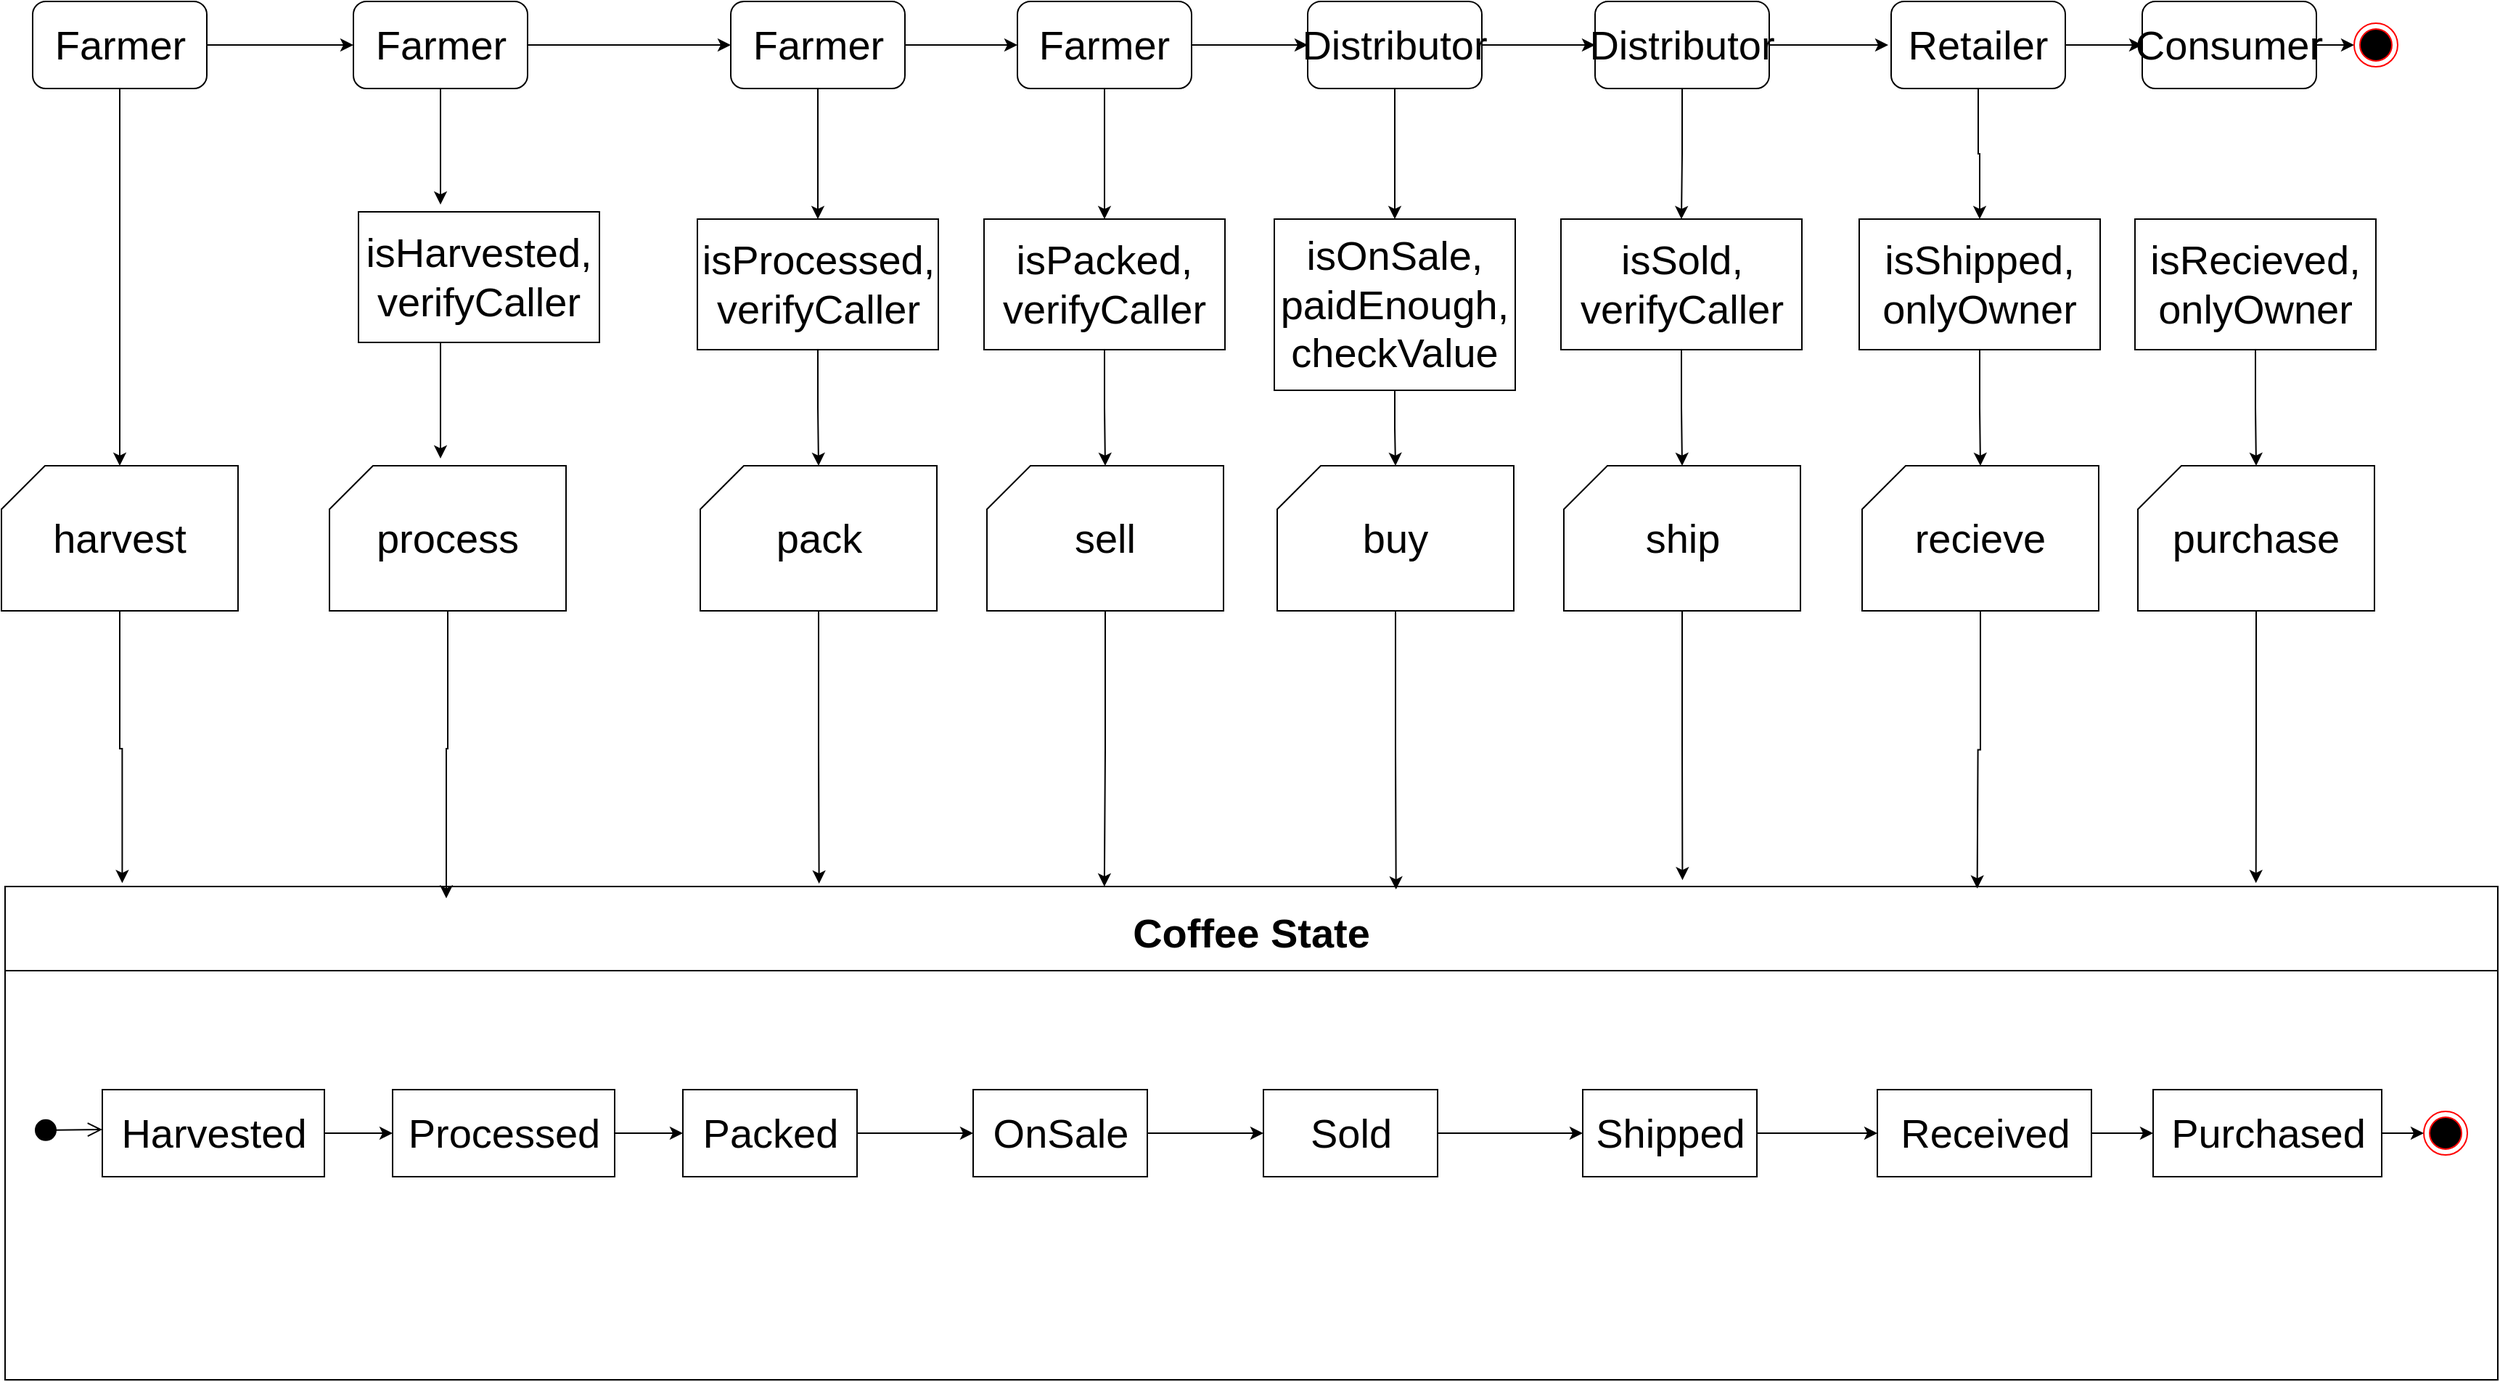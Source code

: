 <mxfile version="12.5.6" type="github">
  <diagram id="YVPXlS9-_-ItTWUG5ABd" name="Page-1">
    <mxGraphModel dx="3457" dy="1457" grid="1" gridSize="10" guides="1" tooltips="1" connect="1" arrows="1" fold="1" page="1" pageScale="1" pageWidth="850" pageHeight="1100" math="0" shadow="0">
      <root>
        <mxCell id="0"/>
        <mxCell id="1" parent="0"/>
        <mxCell id="G6NcszaFxuf0PtNc5N1b-22" value="Coffee State" style="swimlane;fontSize=28;startSize=58;" parent="1" vertex="1">
          <mxGeometry x="-777.5" y="682" width="1717.5" height="340" as="geometry"/>
        </mxCell>
        <mxCell id="G6NcszaFxuf0PtNc5N1b-25" value="" style="edgeStyle=orthogonalEdgeStyle;rounded=0;orthogonalLoop=1;jettySize=auto;html=1;fontSize=28;" parent="G6NcszaFxuf0PtNc5N1b-22" source="G6NcszaFxuf0PtNc5N1b-23" target="G6NcszaFxuf0PtNc5N1b-24" edge="1">
          <mxGeometry relative="1" as="geometry"/>
        </mxCell>
        <mxCell id="G6NcszaFxuf0PtNc5N1b-23" value="Harvested" style="rounded=0;whiteSpace=wrap;html=1;fontSize=28;" parent="G6NcszaFxuf0PtNc5N1b-22" vertex="1">
          <mxGeometry x="67" y="140" width="153" height="60" as="geometry"/>
        </mxCell>
        <mxCell id="G6NcszaFxuf0PtNc5N1b-27" value="" style="edgeStyle=orthogonalEdgeStyle;rounded=0;orthogonalLoop=1;jettySize=auto;html=1;fontSize=28;" parent="G6NcszaFxuf0PtNc5N1b-22" source="G6NcszaFxuf0PtNc5N1b-24" target="G6NcszaFxuf0PtNc5N1b-26" edge="1">
          <mxGeometry relative="1" as="geometry"/>
        </mxCell>
        <mxCell id="G6NcszaFxuf0PtNc5N1b-24" value="Processed" style="rounded=0;whiteSpace=wrap;html=1;fontSize=28;" parent="G6NcszaFxuf0PtNc5N1b-22" vertex="1">
          <mxGeometry x="267" y="140" width="153" height="60" as="geometry"/>
        </mxCell>
        <mxCell id="G6NcszaFxuf0PtNc5N1b-29" value="" style="edgeStyle=orthogonalEdgeStyle;rounded=0;orthogonalLoop=1;jettySize=auto;html=1;fontSize=28;" parent="G6NcszaFxuf0PtNc5N1b-22" source="G6NcszaFxuf0PtNc5N1b-26" target="G6NcszaFxuf0PtNc5N1b-28" edge="1">
          <mxGeometry relative="1" as="geometry"/>
        </mxCell>
        <mxCell id="G6NcszaFxuf0PtNc5N1b-26" value="Packed" style="rounded=0;whiteSpace=wrap;html=1;fontSize=28;" parent="G6NcszaFxuf0PtNc5N1b-22" vertex="1">
          <mxGeometry x="467" y="140" width="120" height="60" as="geometry"/>
        </mxCell>
        <mxCell id="G6NcszaFxuf0PtNc5N1b-31" value="" style="edgeStyle=orthogonalEdgeStyle;rounded=0;orthogonalLoop=1;jettySize=auto;html=1;fontSize=28;" parent="G6NcszaFxuf0PtNc5N1b-22" source="G6NcszaFxuf0PtNc5N1b-28" target="G6NcszaFxuf0PtNc5N1b-30" edge="1">
          <mxGeometry relative="1" as="geometry"/>
        </mxCell>
        <mxCell id="G6NcszaFxuf0PtNc5N1b-28" value="OnSale" style="rounded=0;whiteSpace=wrap;html=1;fontSize=28;" parent="G6NcszaFxuf0PtNc5N1b-22" vertex="1">
          <mxGeometry x="667" y="140" width="120" height="60" as="geometry"/>
        </mxCell>
        <mxCell id="G6NcszaFxuf0PtNc5N1b-33" value="" style="edgeStyle=orthogonalEdgeStyle;rounded=0;orthogonalLoop=1;jettySize=auto;html=1;fontSize=28;" parent="G6NcszaFxuf0PtNc5N1b-22" source="G6NcszaFxuf0PtNc5N1b-30" target="G6NcszaFxuf0PtNc5N1b-32" edge="1">
          <mxGeometry relative="1" as="geometry"/>
        </mxCell>
        <mxCell id="G6NcszaFxuf0PtNc5N1b-30" value="Sold" style="rounded=0;whiteSpace=wrap;html=1;fontSize=28;" parent="G6NcszaFxuf0PtNc5N1b-22" vertex="1">
          <mxGeometry x="867" y="140" width="120" height="60" as="geometry"/>
        </mxCell>
        <mxCell id="G6NcszaFxuf0PtNc5N1b-35" value="" style="edgeStyle=orthogonalEdgeStyle;rounded=0;orthogonalLoop=1;jettySize=auto;html=1;fontSize=28;entryX=0;entryY=0.5;entryDx=0;entryDy=0;" parent="G6NcszaFxuf0PtNc5N1b-22" source="G6NcszaFxuf0PtNc5N1b-32" target="G6NcszaFxuf0PtNc5N1b-36" edge="1">
          <mxGeometry relative="1" as="geometry">
            <mxPoint x="1287.0" y="170" as="targetPoint"/>
          </mxGeometry>
        </mxCell>
        <mxCell id="G6NcszaFxuf0PtNc5N1b-32" value="Shipped" style="rounded=0;whiteSpace=wrap;html=1;fontSize=28;" parent="G6NcszaFxuf0PtNc5N1b-22" vertex="1">
          <mxGeometry x="1087" y="140" width="120" height="60" as="geometry"/>
        </mxCell>
        <mxCell id="G6NcszaFxuf0PtNc5N1b-118" value="" style="edgeStyle=orthogonalEdgeStyle;rounded=0;orthogonalLoop=1;jettySize=auto;html=1;fontSize=28;" parent="G6NcszaFxuf0PtNc5N1b-22" source="G6NcszaFxuf0PtNc5N1b-36" target="G6NcszaFxuf0PtNc5N1b-117" edge="1">
          <mxGeometry relative="1" as="geometry"/>
        </mxCell>
        <mxCell id="G6NcszaFxuf0PtNc5N1b-36" value="Received" style="rounded=0;whiteSpace=wrap;html=1;fontSize=28;" parent="G6NcszaFxuf0PtNc5N1b-22" vertex="1">
          <mxGeometry x="1290" y="140" width="147.5" height="60" as="geometry"/>
        </mxCell>
        <mxCell id="G6NcszaFxuf0PtNc5N1b-117" value="Purchased" style="rounded=0;whiteSpace=wrap;html=1;fontSize=28;" parent="G6NcszaFxuf0PtNc5N1b-22" vertex="1">
          <mxGeometry x="1480" y="140" width="157.5" height="60" as="geometry"/>
        </mxCell>
        <mxCell id="G6NcszaFxuf0PtNc5N1b-114" value="" style="html=1;verticalAlign=bottom;startArrow=circle;startFill=1;endArrow=open;startSize=6;endSize=8;fontSize=28;" parent="G6NcszaFxuf0PtNc5N1b-22" edge="1">
          <mxGeometry x="-0.25" y="200" width="80" relative="1" as="geometry">
            <mxPoint x="20" y="168" as="sourcePoint"/>
            <mxPoint x="67" y="167.5" as="targetPoint"/>
            <mxPoint as="offset"/>
          </mxGeometry>
        </mxCell>
        <mxCell id="G6NcszaFxuf0PtNc5N1b-42" value="" style="edgeStyle=orthogonalEdgeStyle;rounded=0;orthogonalLoop=1;jettySize=auto;html=1;fontSize=28;" parent="1" source="G6NcszaFxuf0PtNc5N1b-38" target="G6NcszaFxuf0PtNc5N1b-41" edge="1">
          <mxGeometry relative="1" as="geometry"/>
        </mxCell>
        <mxCell id="G6NcszaFxuf0PtNc5N1b-64" value="" style="edgeStyle=orthogonalEdgeStyle;rounded=0;orthogonalLoop=1;jettySize=auto;html=1;fontSize=28;entryX=0.5;entryY=0;entryDx=0;entryDy=0;entryPerimeter=0;" parent="1" source="G6NcszaFxuf0PtNc5N1b-38" edge="1" target="G6NcszaFxuf0PtNc5N1b-73">
          <mxGeometry relative="1" as="geometry">
            <mxPoint x="-698.5" y="212" as="targetPoint"/>
          </mxGeometry>
        </mxCell>
        <mxCell id="G6NcszaFxuf0PtNc5N1b-38" value="Farmer" style="rounded=1;whiteSpace=wrap;html=1;fontSize=28;" parent="1" vertex="1">
          <mxGeometry x="-758.5" y="72" width="120" height="60" as="geometry"/>
        </mxCell>
        <mxCell id="G6NcszaFxuf0PtNc5N1b-44" value="" style="edgeStyle=orthogonalEdgeStyle;rounded=0;orthogonalLoop=1;jettySize=auto;html=1;fontSize=28;" parent="1" source="G6NcszaFxuf0PtNc5N1b-41" target="G6NcszaFxuf0PtNc5N1b-43" edge="1">
          <mxGeometry relative="1" as="geometry"/>
        </mxCell>
        <mxCell id="G6NcszaFxuf0PtNc5N1b-69" value="" style="edgeStyle=orthogonalEdgeStyle;rounded=0;orthogonalLoop=1;jettySize=auto;html=1;fontSize=28;" parent="1" source="G6NcszaFxuf0PtNc5N1b-41" edge="1">
          <mxGeometry relative="1" as="geometry">
            <mxPoint x="-477.5" y="212" as="targetPoint"/>
          </mxGeometry>
        </mxCell>
        <mxCell id="G6NcszaFxuf0PtNc5N1b-41" value="Farmer" style="rounded=1;whiteSpace=wrap;html=1;fontSize=28;" parent="1" vertex="1">
          <mxGeometry x="-537.5" y="72" width="120" height="60" as="geometry"/>
        </mxCell>
        <mxCell id="G6NcszaFxuf0PtNc5N1b-46" value="" style="edgeStyle=orthogonalEdgeStyle;rounded=0;orthogonalLoop=1;jettySize=auto;html=1;fontSize=28;" parent="1" source="G6NcszaFxuf0PtNc5N1b-43" target="G6NcszaFxuf0PtNc5N1b-45" edge="1">
          <mxGeometry relative="1" as="geometry"/>
        </mxCell>
        <mxCell id="G6NcszaFxuf0PtNc5N1b-92" style="edgeStyle=orthogonalEdgeStyle;rounded=0;orthogonalLoop=1;jettySize=auto;html=1;exitX=0.5;exitY=1;exitDx=0;exitDy=0;entryX=0.5;entryY=0;entryDx=0;entryDy=0;fontSize=28;" parent="1" source="G6NcszaFxuf0PtNc5N1b-43" target="G6NcszaFxuf0PtNc5N1b-80" edge="1">
          <mxGeometry relative="1" as="geometry"/>
        </mxCell>
        <mxCell id="G6NcszaFxuf0PtNc5N1b-43" value="Farmer" style="rounded=1;whiteSpace=wrap;html=1;fontSize=28;" parent="1" vertex="1">
          <mxGeometry x="-277.5" y="72" width="120" height="60" as="geometry"/>
        </mxCell>
        <mxCell id="G6NcszaFxuf0PtNc5N1b-49" value="" style="edgeStyle=orthogonalEdgeStyle;rounded=0;orthogonalLoop=1;jettySize=auto;html=1;fontSize=28;" parent="1" source="G6NcszaFxuf0PtNc5N1b-45" target="G6NcszaFxuf0PtNc5N1b-48" edge="1">
          <mxGeometry relative="1" as="geometry"/>
        </mxCell>
        <mxCell id="G6NcszaFxuf0PtNc5N1b-95" style="edgeStyle=orthogonalEdgeStyle;rounded=0;orthogonalLoop=1;jettySize=auto;html=1;exitX=0.5;exitY=1;exitDx=0;exitDy=0;entryX=0.5;entryY=0;entryDx=0;entryDy=0;fontSize=28;" parent="1" source="G6NcszaFxuf0PtNc5N1b-45" target="G6NcszaFxuf0PtNc5N1b-82" edge="1">
          <mxGeometry relative="1" as="geometry"/>
        </mxCell>
        <mxCell id="G6NcszaFxuf0PtNc5N1b-45" value="Farmer" style="rounded=1;whiteSpace=wrap;html=1;fontSize=28;" parent="1" vertex="1">
          <mxGeometry x="-80" y="72" width="120" height="60" as="geometry"/>
        </mxCell>
        <mxCell id="G6NcszaFxuf0PtNc5N1b-51" value="" style="edgeStyle=orthogonalEdgeStyle;rounded=0;orthogonalLoop=1;jettySize=auto;html=1;fontSize=28;" parent="1" source="G6NcszaFxuf0PtNc5N1b-48" target="G6NcszaFxuf0PtNc5N1b-50" edge="1">
          <mxGeometry relative="1" as="geometry"/>
        </mxCell>
        <mxCell id="G6NcszaFxuf0PtNc5N1b-98" style="edgeStyle=orthogonalEdgeStyle;rounded=0;orthogonalLoop=1;jettySize=auto;html=1;exitX=0.5;exitY=1;exitDx=0;exitDy=0;entryX=0.5;entryY=0;entryDx=0;entryDy=0;fontSize=28;" parent="1" source="G6NcszaFxuf0PtNc5N1b-48" target="G6NcszaFxuf0PtNc5N1b-84" edge="1">
          <mxGeometry relative="1" as="geometry"/>
        </mxCell>
        <mxCell id="G6NcszaFxuf0PtNc5N1b-48" value="Distributor" style="rounded=1;whiteSpace=wrap;html=1;fontSize=28;" parent="1" vertex="1">
          <mxGeometry x="120" y="72" width="120" height="60" as="geometry"/>
        </mxCell>
        <mxCell id="G6NcszaFxuf0PtNc5N1b-53" value="" style="edgeStyle=orthogonalEdgeStyle;rounded=0;orthogonalLoop=1;jettySize=auto;html=1;fontSize=28;" parent="1" source="G6NcszaFxuf0PtNc5N1b-50" edge="1">
          <mxGeometry relative="1" as="geometry">
            <mxPoint x="520" y="102" as="targetPoint"/>
          </mxGeometry>
        </mxCell>
        <mxCell id="G6NcszaFxuf0PtNc5N1b-101" style="edgeStyle=orthogonalEdgeStyle;rounded=0;orthogonalLoop=1;jettySize=auto;html=1;exitX=0.5;exitY=1;exitDx=0;exitDy=0;entryX=0.5;entryY=0;entryDx=0;entryDy=0;fontSize=28;" parent="1" source="G6NcszaFxuf0PtNc5N1b-50" target="G6NcszaFxuf0PtNc5N1b-86" edge="1">
          <mxGeometry relative="1" as="geometry"/>
        </mxCell>
        <mxCell id="G6NcszaFxuf0PtNc5N1b-50" value="Distributor" style="rounded=1;whiteSpace=wrap;html=1;fontSize=28;" parent="1" vertex="1">
          <mxGeometry x="318" y="72" width="120" height="60" as="geometry"/>
        </mxCell>
        <mxCell id="G6NcszaFxuf0PtNc5N1b-107" style="edgeStyle=orthogonalEdgeStyle;rounded=0;orthogonalLoop=1;jettySize=auto;html=1;exitX=0.5;exitY=1;exitDx=0;exitDy=0;entryX=0.5;entryY=0;entryDx=0;entryDy=0;fontSize=28;" parent="1" source="G6NcszaFxuf0PtNc5N1b-54" target="G6NcszaFxuf0PtNc5N1b-90" edge="1">
          <mxGeometry relative="1" as="geometry"/>
        </mxCell>
        <mxCell id="G6NcszaFxuf0PtNc5N1b-150" value="" style="edgeStyle=orthogonalEdgeStyle;rounded=0;orthogonalLoop=1;jettySize=auto;html=1;fontSize=28;" parent="1" source="G6NcszaFxuf0PtNc5N1b-54" target="G6NcszaFxuf0PtNc5N1b-149" edge="1">
          <mxGeometry relative="1" as="geometry"/>
        </mxCell>
        <mxCell id="G6NcszaFxuf0PtNc5N1b-54" value="Retailer" style="rounded=1;whiteSpace=wrap;html=1;fontSize=28;" parent="1" vertex="1">
          <mxGeometry x="522" y="72" width="120" height="60" as="geometry"/>
        </mxCell>
        <mxCell id="G6NcszaFxuf0PtNc5N1b-158" style="edgeStyle=orthogonalEdgeStyle;rounded=0;orthogonalLoop=1;jettySize=auto;html=1;exitX=1;exitY=0.5;exitDx=0;exitDy=0;entryX=0;entryY=0.5;entryDx=0;entryDy=0;fontSize=28;" parent="1" source="G6NcszaFxuf0PtNc5N1b-149" target="G6NcszaFxuf0PtNc5N1b-110" edge="1">
          <mxGeometry relative="1" as="geometry"/>
        </mxCell>
        <mxCell id="G6NcszaFxuf0PtNc5N1b-149" value="Consumer" style="rounded=1;whiteSpace=wrap;html=1;fontSize=28;" parent="1" vertex="1">
          <mxGeometry x="695" y="72" width="120" height="60" as="geometry"/>
        </mxCell>
        <mxCell id="G6NcszaFxuf0PtNc5N1b-66" value="" style="edgeStyle=orthogonalEdgeStyle;rounded=0;orthogonalLoop=1;jettySize=auto;html=1;fontSize=28;entryX=0.047;entryY=-0.007;entryDx=0;entryDy=0;entryPerimeter=0;" parent="1" source="G6NcszaFxuf0PtNc5N1b-73" target="G6NcszaFxuf0PtNc5N1b-22" edge="1">
          <mxGeometry relative="1" as="geometry">
            <mxPoint x="-617.5" y="362" as="targetPoint"/>
          </mxGeometry>
        </mxCell>
        <mxCell id="G6NcszaFxuf0PtNc5N1b-71" value="" style="edgeStyle=orthogonalEdgeStyle;rounded=0;orthogonalLoop=1;jettySize=auto;html=1;fontSize=28;" parent="1" edge="1">
          <mxGeometry relative="1" as="geometry">
            <mxPoint x="-477.5" y="307" as="sourcePoint"/>
            <mxPoint x="-477.5" y="387" as="targetPoint"/>
          </mxGeometry>
        </mxCell>
        <mxCell id="G6NcszaFxuf0PtNc5N1b-67" value="isHarvested, verifyCaller" style="rounded=0;whiteSpace=wrap;html=1;fontSize=28;" parent="1" vertex="1">
          <mxGeometry x="-534" y="217" width="166" height="90" as="geometry"/>
        </mxCell>
        <mxCell id="HCurgZhCQCyldbJG9k1g-1" style="edgeStyle=orthogonalEdgeStyle;rounded=0;orthogonalLoop=1;jettySize=auto;html=1;exitX=0.5;exitY=1;exitDx=0;exitDy=0;exitPerimeter=0;entryX=0.177;entryY=0.024;entryDx=0;entryDy=0;entryPerimeter=0;" edge="1" parent="1" source="G6NcszaFxuf0PtNc5N1b-72" target="G6NcszaFxuf0PtNc5N1b-22">
          <mxGeometry relative="1" as="geometry"/>
        </mxCell>
        <mxCell id="G6NcszaFxuf0PtNc5N1b-72" value="process" style="shape=card;whiteSpace=wrap;html=1;fontSize=28;" parent="1" vertex="1">
          <mxGeometry x="-554" y="392" width="163" height="100" as="geometry"/>
        </mxCell>
        <mxCell id="G6NcszaFxuf0PtNc5N1b-73" value="harvest" style="shape=card;whiteSpace=wrap;html=1;fontSize=28;" parent="1" vertex="1">
          <mxGeometry x="-780" y="392" width="163" height="100" as="geometry"/>
        </mxCell>
        <mxCell id="G6NcszaFxuf0PtNc5N1b-93" style="edgeStyle=orthogonalEdgeStyle;rounded=0;orthogonalLoop=1;jettySize=auto;html=1;exitX=0.5;exitY=1;exitDx=0;exitDy=0;entryX=0.5;entryY=0;entryDx=0;entryDy=0;entryPerimeter=0;fontSize=28;" parent="1" source="G6NcszaFxuf0PtNc5N1b-80" target="G6NcszaFxuf0PtNc5N1b-81" edge="1">
          <mxGeometry relative="1" as="geometry"/>
        </mxCell>
        <mxCell id="G6NcszaFxuf0PtNc5N1b-80" value="isProcessed, verifyCaller" style="rounded=0;whiteSpace=wrap;html=1;fontSize=28;" parent="1" vertex="1">
          <mxGeometry x="-300.5" y="222" width="166" height="90" as="geometry"/>
        </mxCell>
        <mxCell id="G6NcszaFxuf0PtNc5N1b-159" style="edgeStyle=orthogonalEdgeStyle;rounded=0;orthogonalLoop=1;jettySize=auto;html=1;exitX=0.5;exitY=1;exitDx=0;exitDy=0;exitPerimeter=0;fontSize=28;" parent="1" source="G6NcszaFxuf0PtNc5N1b-81" edge="1">
          <mxGeometry relative="1" as="geometry">
            <mxPoint x="-216.667" y="680" as="targetPoint"/>
          </mxGeometry>
        </mxCell>
        <mxCell id="G6NcszaFxuf0PtNc5N1b-81" value="pack" style="shape=card;whiteSpace=wrap;html=1;fontSize=28;" parent="1" vertex="1">
          <mxGeometry x="-298.5" y="392" width="163" height="100" as="geometry"/>
        </mxCell>
        <mxCell id="G6NcszaFxuf0PtNc5N1b-96" style="edgeStyle=orthogonalEdgeStyle;rounded=0;orthogonalLoop=1;jettySize=auto;html=1;exitX=0.5;exitY=1;exitDx=0;exitDy=0;entryX=0.5;entryY=0;entryDx=0;entryDy=0;entryPerimeter=0;fontSize=28;" parent="1" source="G6NcszaFxuf0PtNc5N1b-82" target="G6NcszaFxuf0PtNc5N1b-83" edge="1">
          <mxGeometry relative="1" as="geometry"/>
        </mxCell>
        <mxCell id="G6NcszaFxuf0PtNc5N1b-82" value="&lt;span style=&quot;white-space: normal&quot;&gt;isPacked, verifyCaller&lt;/span&gt;" style="rounded=0;whiteSpace=wrap;html=1;fontSize=28;" parent="1" vertex="1">
          <mxGeometry x="-103" y="222" width="166" height="90" as="geometry"/>
        </mxCell>
        <mxCell id="G6NcszaFxuf0PtNc5N1b-140" style="edgeStyle=orthogonalEdgeStyle;rounded=0;orthogonalLoop=1;jettySize=auto;html=1;exitX=0.5;exitY=1;exitDx=0;exitDy=0;exitPerimeter=0;entryX=0.441;entryY=0;entryDx=0;entryDy=0;fontSize=28;entryPerimeter=0;" parent="1" source="G6NcszaFxuf0PtNc5N1b-83" target="G6NcszaFxuf0PtNc5N1b-22" edge="1">
          <mxGeometry relative="1" as="geometry"/>
        </mxCell>
        <mxCell id="G6NcszaFxuf0PtNc5N1b-83" value="sell" style="shape=card;whiteSpace=wrap;html=1;fontSize=28;" parent="1" vertex="1">
          <mxGeometry x="-101" y="392" width="163" height="100" as="geometry"/>
        </mxCell>
        <mxCell id="G6NcszaFxuf0PtNc5N1b-99" style="edgeStyle=orthogonalEdgeStyle;rounded=0;orthogonalLoop=1;jettySize=auto;html=1;exitX=0.5;exitY=1;exitDx=0;exitDy=0;entryX=0.5;entryY=0;entryDx=0;entryDy=0;entryPerimeter=0;fontSize=28;" parent="1" source="G6NcszaFxuf0PtNc5N1b-84" target="G6NcszaFxuf0PtNc5N1b-85" edge="1">
          <mxGeometry relative="1" as="geometry"/>
        </mxCell>
        <mxCell id="G6NcszaFxuf0PtNc5N1b-84" value="isOnSale, paidEnough, checkValue" style="rounded=0;whiteSpace=wrap;html=1;fontSize=28;" parent="1" vertex="1">
          <mxGeometry x="97" y="222" width="166" height="118" as="geometry"/>
        </mxCell>
        <mxCell id="HCurgZhCQCyldbJG9k1g-4" style="edgeStyle=orthogonalEdgeStyle;rounded=0;orthogonalLoop=1;jettySize=auto;html=1;exitX=0.5;exitY=1;exitDx=0;exitDy=0;exitPerimeter=0;entryX=0.558;entryY=0.006;entryDx=0;entryDy=0;entryPerimeter=0;" edge="1" parent="1" source="G6NcszaFxuf0PtNc5N1b-85" target="G6NcszaFxuf0PtNc5N1b-22">
          <mxGeometry relative="1" as="geometry"/>
        </mxCell>
        <mxCell id="G6NcszaFxuf0PtNc5N1b-85" value="buy" style="shape=card;whiteSpace=wrap;html=1;fontSize=28;" parent="1" vertex="1">
          <mxGeometry x="99" y="392" width="163" height="100" as="geometry"/>
        </mxCell>
        <mxCell id="G6NcszaFxuf0PtNc5N1b-102" style="edgeStyle=orthogonalEdgeStyle;rounded=0;orthogonalLoop=1;jettySize=auto;html=1;exitX=0.5;exitY=1;exitDx=0;exitDy=0;entryX=0.5;entryY=0;entryDx=0;entryDy=0;entryPerimeter=0;fontSize=28;" parent="1" source="G6NcszaFxuf0PtNc5N1b-86" target="G6NcszaFxuf0PtNc5N1b-87" edge="1">
          <mxGeometry relative="1" as="geometry"/>
        </mxCell>
        <mxCell id="G6NcszaFxuf0PtNc5N1b-86" value="&lt;span style=&quot;white-space: normal&quot;&gt;isSold, verifyCaller&lt;/span&gt;" style="rounded=0;whiteSpace=wrap;html=1;fontSize=28;" parent="1" vertex="1">
          <mxGeometry x="294.5" y="222" width="166" height="90" as="geometry"/>
        </mxCell>
        <mxCell id="G6NcszaFxuf0PtNc5N1b-144" style="edgeStyle=orthogonalEdgeStyle;rounded=0;orthogonalLoop=1;jettySize=auto;html=1;exitX=0.5;exitY=1;exitDx=0;exitDy=0;exitPerimeter=0;entryX=0.132;entryY=-0.013;entryDx=0;entryDy=0;entryPerimeter=0;fontSize=28;" parent="1" source="G6NcszaFxuf0PtNc5N1b-87" edge="1">
          <mxGeometry relative="1" as="geometry">
            <mxPoint x="378.208" y="677.58" as="targetPoint"/>
          </mxGeometry>
        </mxCell>
        <mxCell id="G6NcszaFxuf0PtNc5N1b-87" value="ship" style="shape=card;whiteSpace=wrap;html=1;fontSize=28;" parent="1" vertex="1">
          <mxGeometry x="296.5" y="392" width="163" height="100" as="geometry"/>
        </mxCell>
        <mxCell id="G6NcszaFxuf0PtNc5N1b-108" style="edgeStyle=orthogonalEdgeStyle;rounded=0;orthogonalLoop=1;jettySize=auto;html=1;exitX=0.5;exitY=1;exitDx=0;exitDy=0;entryX=0.5;entryY=0;entryDx=0;entryDy=0;entryPerimeter=0;fontSize=28;" parent="1" source="G6NcszaFxuf0PtNc5N1b-90" target="G6NcszaFxuf0PtNc5N1b-91" edge="1">
          <mxGeometry relative="1" as="geometry"/>
        </mxCell>
        <mxCell id="G6NcszaFxuf0PtNc5N1b-90" value="isShipped, onlyOwner" style="rounded=0;whiteSpace=wrap;html=1;fontSize=28;" parent="1" vertex="1">
          <mxGeometry x="500" y="222" width="166" height="90" as="geometry"/>
        </mxCell>
        <mxCell id="G6NcszaFxuf0PtNc5N1b-148" style="edgeStyle=orthogonalEdgeStyle;rounded=0;orthogonalLoop=1;jettySize=auto;html=1;exitX=0.5;exitY=1;exitDx=0;exitDy=0;exitPerimeter=0;entryX=0.616;entryY=0.004;entryDx=0;entryDy=0;entryPerimeter=0;fontSize=28;" parent="1" source="G6NcszaFxuf0PtNc5N1b-91" edge="1">
          <mxGeometry relative="1" as="geometry">
            <mxPoint x="581.304" y="683.36" as="targetPoint"/>
          </mxGeometry>
        </mxCell>
        <mxCell id="G6NcszaFxuf0PtNc5N1b-91" value="recieve" style="shape=card;whiteSpace=wrap;html=1;fontSize=28;" parent="1" vertex="1">
          <mxGeometry x="502" y="392" width="163" height="100" as="geometry"/>
        </mxCell>
        <mxCell id="G6NcszaFxuf0PtNc5N1b-110" value="" style="ellipse;html=1;shape=endState;fillColor=#000000;strokeColor=#ff0000;fontSize=28;" parent="1" vertex="1">
          <mxGeometry x="841" y="87" width="30" height="30" as="geometry"/>
        </mxCell>
        <mxCell id="G6NcszaFxuf0PtNc5N1b-111" value="" style="ellipse;html=1;shape=endState;fillColor=#000000;strokeColor=#ff0000;fontSize=28;" parent="1" vertex="1">
          <mxGeometry x="889" y="837" width="30" height="30" as="geometry"/>
        </mxCell>
        <mxCell id="G6NcszaFxuf0PtNc5N1b-119" style="edgeStyle=orthogonalEdgeStyle;rounded=0;orthogonalLoop=1;jettySize=auto;html=1;exitX=1;exitY=0.5;exitDx=0;exitDy=0;entryX=0;entryY=0.5;entryDx=0;entryDy=0;fontSize=28;" parent="1" source="G6NcszaFxuf0PtNc5N1b-117" target="G6NcszaFxuf0PtNc5N1b-111" edge="1">
          <mxGeometry relative="1" as="geometry"/>
        </mxCell>
        <mxCell id="G6NcszaFxuf0PtNc5N1b-153" style="edgeStyle=orthogonalEdgeStyle;rounded=0;orthogonalLoop=1;jettySize=auto;html=1;exitX=0.5;exitY=1;exitDx=0;exitDy=0;entryX=0.5;entryY=0;entryDx=0;entryDy=0;entryPerimeter=0;fontSize=28;" parent="1" source="G6NcszaFxuf0PtNc5N1b-154" target="G6NcszaFxuf0PtNc5N1b-155" edge="1">
          <mxGeometry relative="1" as="geometry"/>
        </mxCell>
        <mxCell id="G6NcszaFxuf0PtNc5N1b-154" value="isRecieved, onlyOwner" style="rounded=0;whiteSpace=wrap;html=1;fontSize=28;" parent="1" vertex="1">
          <mxGeometry x="690" y="222" width="166" height="90" as="geometry"/>
        </mxCell>
        <mxCell id="G6NcszaFxuf0PtNc5N1b-157" style="edgeStyle=orthogonalEdgeStyle;rounded=0;orthogonalLoop=1;jettySize=auto;html=1;exitX=0.5;exitY=1;exitDx=0;exitDy=0;exitPerimeter=0;entryX=0.837;entryY=-0.007;entryDx=0;entryDy=0;entryPerimeter=0;fontSize=28;" parent="1" source="G6NcszaFxuf0PtNc5N1b-155" edge="1">
          <mxGeometry relative="1" as="geometry">
            <mxPoint x="773.353" y="679.62" as="targetPoint"/>
          </mxGeometry>
        </mxCell>
        <mxCell id="G6NcszaFxuf0PtNc5N1b-155" value="purchase" style="shape=card;whiteSpace=wrap;html=1;fontSize=28;" parent="1" vertex="1">
          <mxGeometry x="692" y="392" width="163" height="100" as="geometry"/>
        </mxCell>
      </root>
    </mxGraphModel>
  </diagram>
</mxfile>
